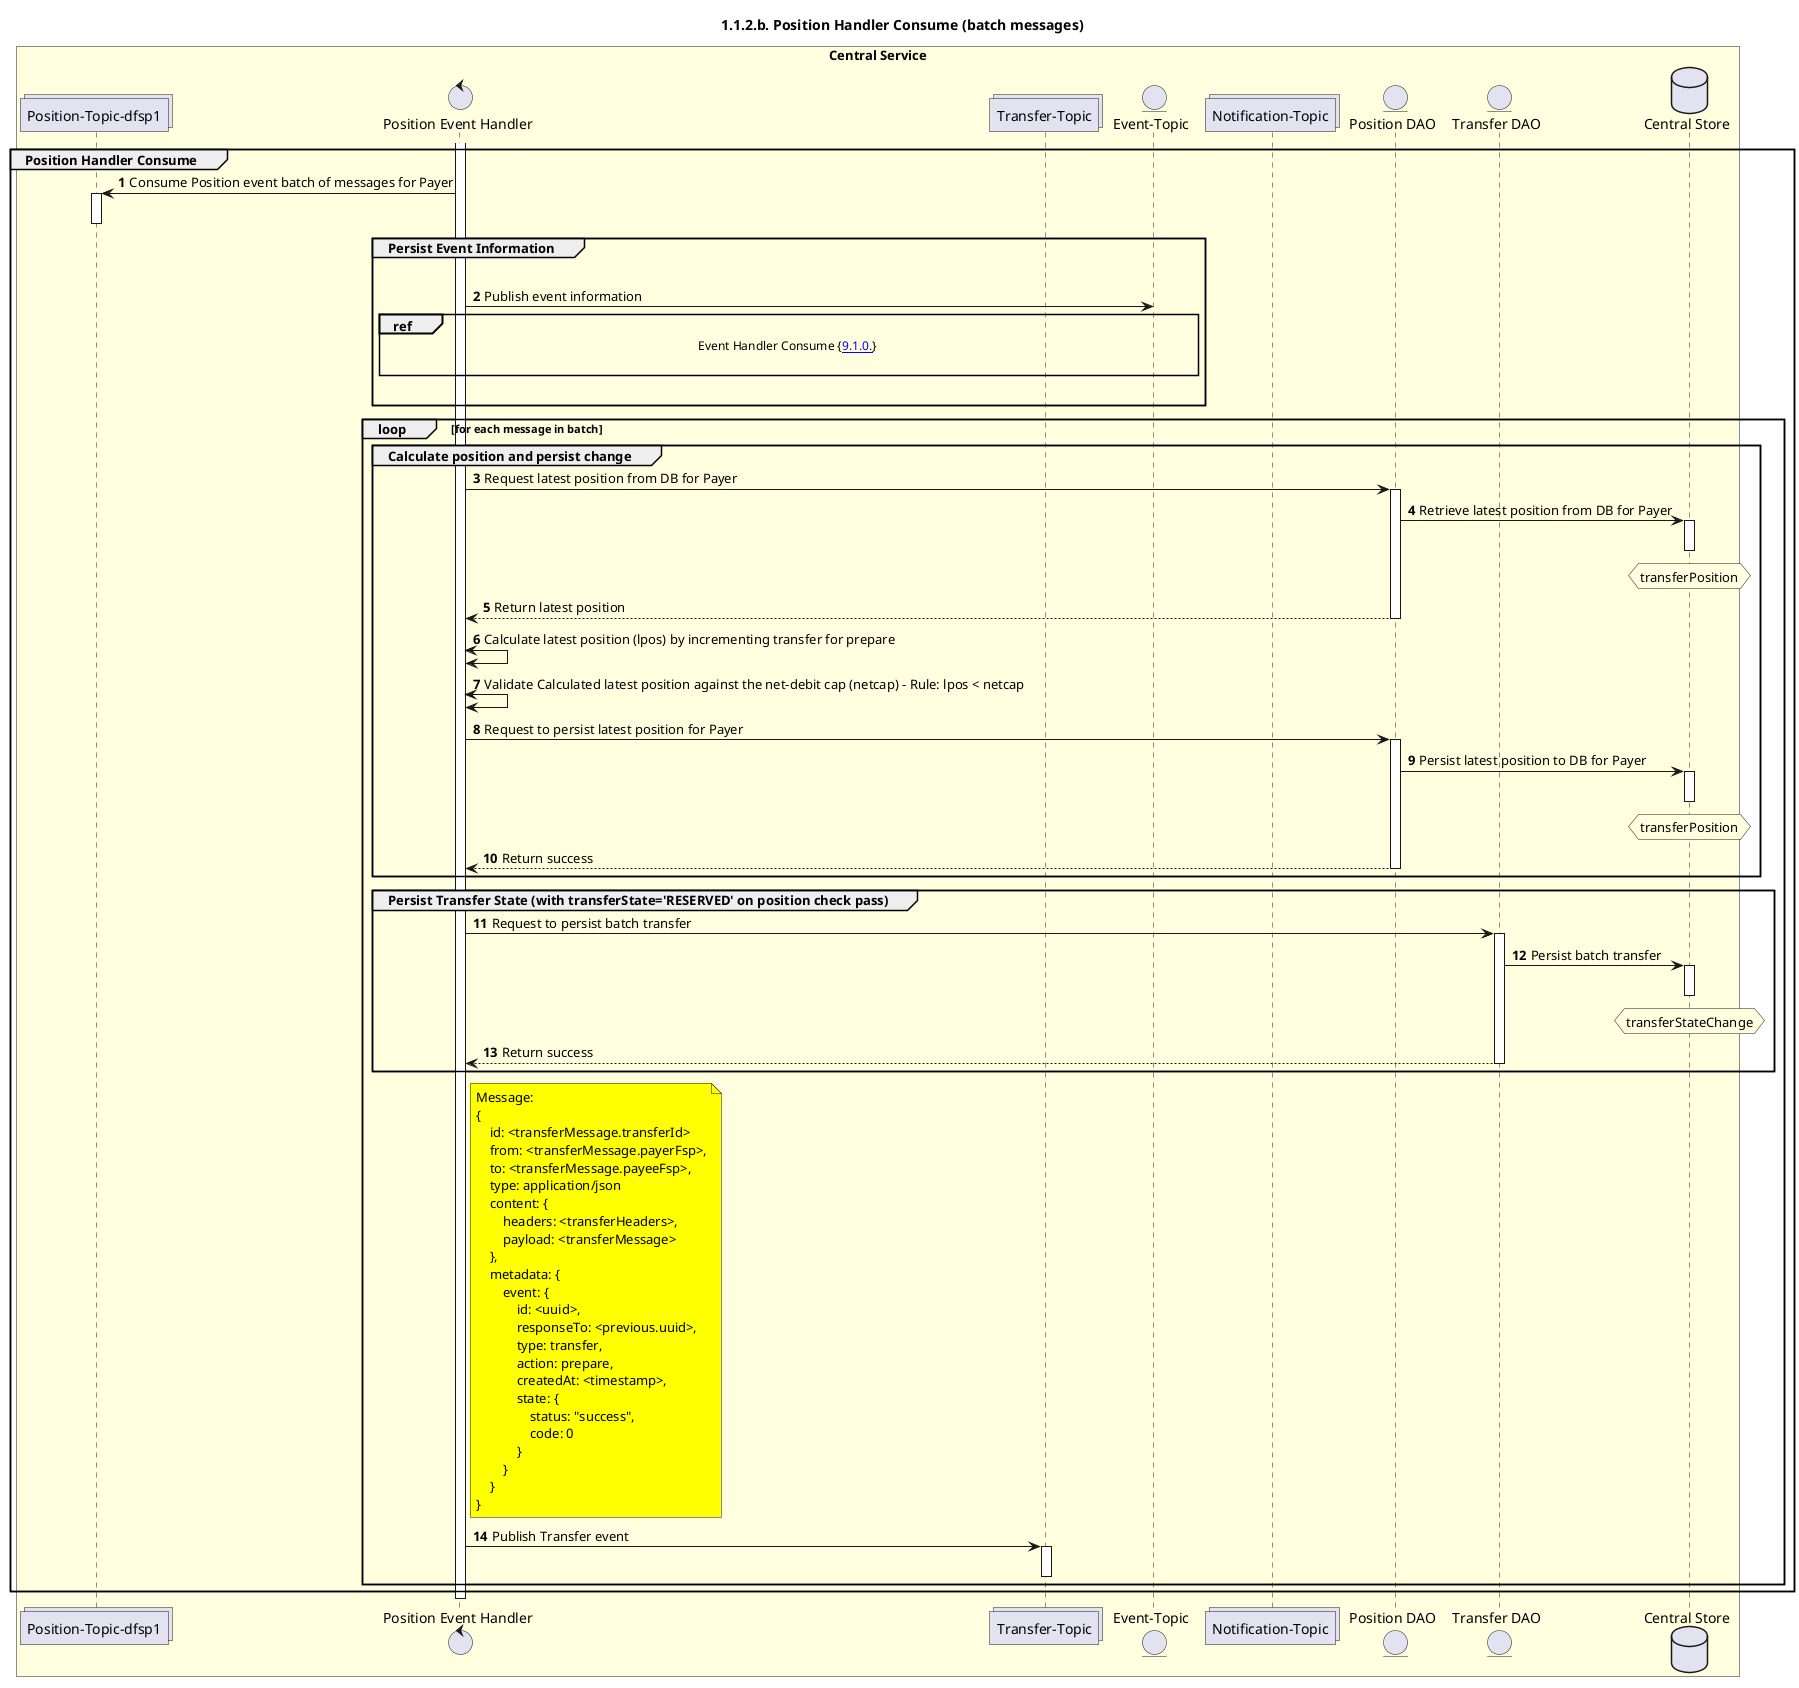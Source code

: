 /'*****
 License
 --------------
 Copyright © 2017 Bill & Melinda Gates Foundation
 The Mojaloop files are made available by the Bill & Melinda Gates Foundation under the Apache License, Version 2.0 (the "License") and you may not use these files except in compliance with the License. You may obtain a copy of the License at
 http://www.apache.org/licenses/LICENSE-2.0
 Unless required by applicable law or agreed to in writing, the Mojaloop files are distributed on an "AS IS" BASIS, WITHOUT WARRANTIES OR CONDITIONS OF ANY KIND, either express or implied. See the License for the specific language governing permissions and limitations under the License.
 Contributors
 --------------
 This is the official list of the Mojaloop project contributors for this file.
 Names of the original copyright holders (individuals or organizations)
 should be listed with a '*' in the first column. People who have
 contributed from an organization can be listed under the organization
 that actually holds the copyright for their contributions (see the
 Gates Foundation organization for an example). Those individuals should have
 their names indented and be marked with a '-'. Email address can be added
 optionally within square brackets <email>.
 * Gates Foundation
 - Name Surname <name.surname@gatesfoundation.com>

 * Georgi Georgiev <georgi.georgiev@modusbox.com>
 * Miguel de Barros <miguel.debarros@modusbox.com>
 --------------
 ******'/

@startuml
' declate title
title 1.1.2.b. Position Handler Consume (batch messages)

autonumber

' Actor Keys:
'   boundary - APIs/Interfaces, etc
'   collections - Kafka Topics
'   control - Kafka Consumers
'   entity - Database Access Objects
'   database - Database Persistance Store

' declare actors
collections "Position-Topic-dfsp1" as TOPIC_POSITION_DFSP1
control "Position Event Handler" as POS_HANDLER
collections "Transfer-Topic" as TOPIC_TRANSFERS
entity "Position DAO" as POS_DAO
entity "Event-Topic" as TOPIC_EVENTS
collections "Notification-Topic" as TOPIC_NOTIFICATIONS
entity "Transfer DAO" as TRANS_DAO
database "Central Store" as DB

box "Central Service" #LightYellow
    participant TOPIC_POSITION_DFSP1
    participant POS_HANDLER
    participant TOPIC_TRANSFERS
    participant TOPIC_EVENTS
    participant TOPIC_NOTIFICATIONS
    participant POS_DAO
    participant TRANS_DAO
    participant DB
end box

' start flow
activate POS_HANDLER
group Position Handler Consume
    TOPIC_POSITION_DFSP1 <- POS_HANDLER: Consume Position event batch of messages for Payer
    activate TOPIC_POSITION_DFSP1
    deactivate TOPIC_POSITION_DFSP1

    group Persist Event Information
        |||
        POS_HANDLER -> TOPIC_EVENTS: Publish event information
        ref over POS_HANDLER, TOPIC_EVENTS : Event Handler Consume {[[https://github.com/mojaloop/docs/blob/develop/CentralServices/seq_diagrams/seq-event-9.1.0.svg 9.1.0.]]} \n
        |||
    end

    loop for each message in batch
        group Calculate position and persist change
            POS_HANDLER -> POS_DAO: Request latest position from DB for Payer
            activate POS_DAO
            POS_DAO -> DB: Retrieve latest position from DB for Payer
            hnote over DB #lightyellow
                transferPosition
            end note
            activate DB
            deactivate DB
            POS_DAO --> POS_HANDLER: Return latest position
            deactivate POS_DAO

            POS_HANDLER <-> POS_HANDLER: Calculate latest position (lpos) by incrementing transfer for prepare
            POS_HANDLER <-> POS_HANDLER: Validate Calculated latest position against the net-debit cap (netcap) - Rule: lpos < netcap
            
            POS_HANDLER -> POS_DAO: Request to persist latest position for Payer
            activate POS_DAO
            POS_DAO -> DB: Persist latest position to DB for Payer
            hnote over DB #lightyellow
                transferPosition
            end note
            activate DB
            deactivate DB
            POS_DAO --> POS_HANDLER: Return success
            deactivate POS_DAO
        end
        group Persist Transfer State (with transferState='RESERVED' on position check pass)
            POS_HANDLER -> TRANS_DAO: Request to persist batch transfer
            activate TRANS_DAO
            TRANS_DAO -> DB: Persist batch transfer
            hnote over DB #lightyellow
                transferStateChange
            end note
            activate DB
            deactivate DB
            TRANS_DAO --> POS_HANDLER: Return success
            deactivate TRANS_DAO
        end
        note right of POS_HANDLER #yellow
            Message:
            {
                id: <transferMessage.transferId>
                from: <transferMessage.payerFsp>,
                to: <transferMessage.payeeFsp>,
                type: application/json
                content: {
                    headers: <transferHeaders>,
                    payload: <transferMessage>
                },
                metadata: {
                    event: {
                        id: <uuid>,
                        responseTo: <previous.uuid>,
                        type: transfer,
                        action: prepare,
                        createdAt: <timestamp>,
                        state: {
                            status: "success",
                            code: 0
                        }
                    }
                }
            }
        end note
        POS_HANDLER -> TOPIC_TRANSFERS: Publish Transfer event
        activate TOPIC_TRANSFERS
        deactivate TOPIC_TRANSFERS
    end
end
deactivate POS_HANDLER
@enduml
